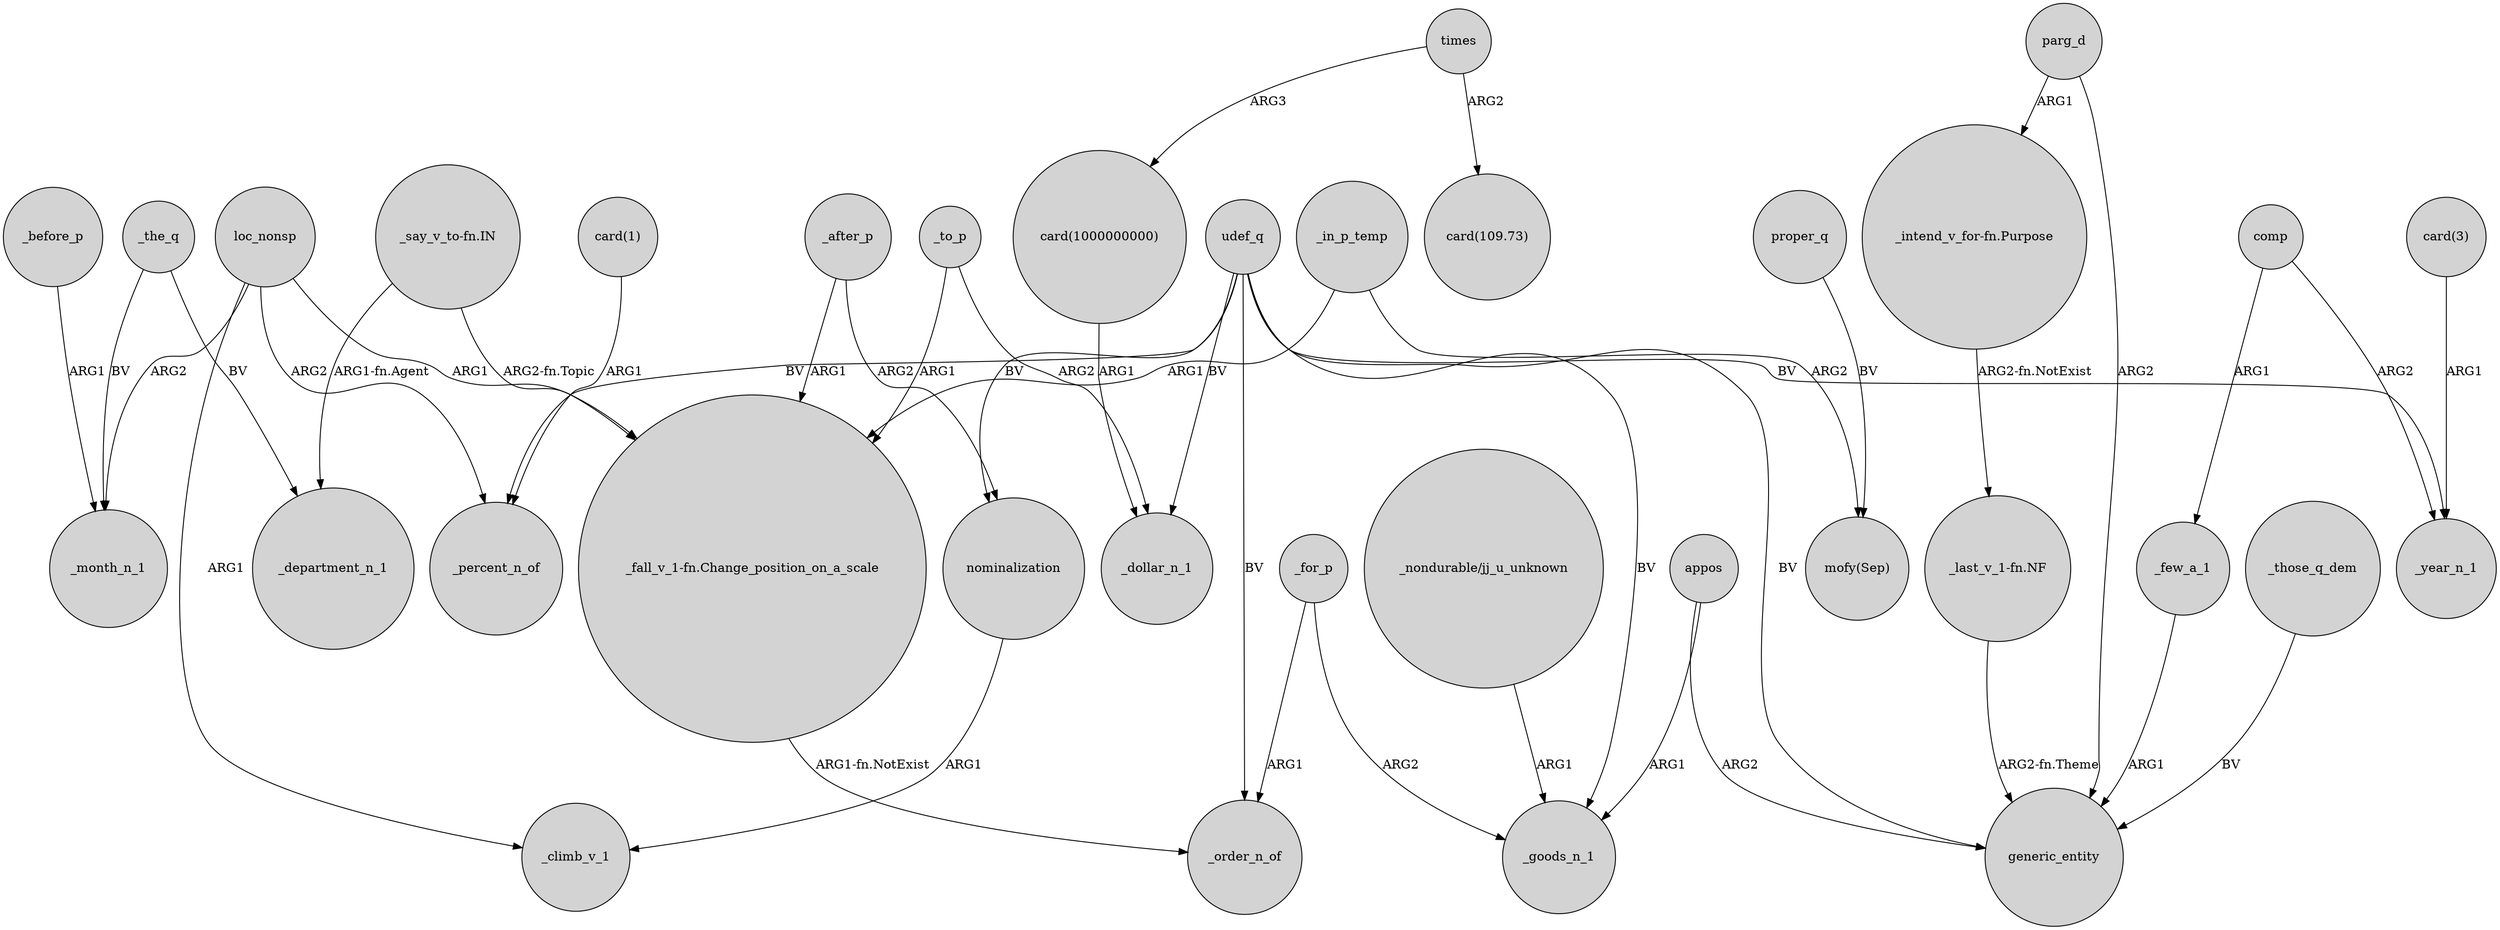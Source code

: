 digraph {
	node [shape=circle style=filled]
	"_say_v_to-fn.IN" -> _department_n_1 [label="ARG1-fn.Agent"]
	"card(1)" -> _percent_n_of [label=ARG1]
	_to_p -> _dollar_n_1 [label=ARG2]
	udef_q -> generic_entity [label=BV]
	udef_q -> _order_n_of [label=BV]
	"_last_v_1-fn.NF" -> generic_entity [label="ARG2-fn.Theme"]
	_before_p -> _month_n_1 [label=ARG1]
	parg_d -> generic_entity [label=ARG2]
	"_nondurable/jj_u_unknown" -> _goods_n_1 [label=ARG1]
	_for_p -> _order_n_of [label=ARG1]
	loc_nonsp -> "_fall_v_1-fn.Change_position_on_a_scale" [label=ARG1]
	appos -> generic_entity [label=ARG2]
	proper_q -> "mofy(Sep)" [label=BV]
	nominalization -> _climb_v_1 [label=ARG1]
	_the_q -> _department_n_1 [label=BV]
	appos -> _goods_n_1 [label=ARG1]
	loc_nonsp -> _climb_v_1 [label=ARG1]
	_for_p -> _goods_n_1 [label=ARG2]
	times -> "card(1000000000)" [label=ARG3]
	comp -> _few_a_1 [label=ARG1]
	parg_d -> "_intend_v_for-fn.Purpose" [label=ARG1]
	"_say_v_to-fn.IN" -> "_fall_v_1-fn.Change_position_on_a_scale" [label="ARG2-fn.Topic"]
	"_intend_v_for-fn.Purpose" -> "_last_v_1-fn.NF" [label="ARG2-fn.NotExist"]
	_the_q -> _month_n_1 [label=BV]
	loc_nonsp -> _percent_n_of [label=ARG2]
	udef_q -> _goods_n_1 [label=BV]
	"_fall_v_1-fn.Change_position_on_a_scale" -> _order_n_of [label="ARG1-fn.NotExist"]
	"card(3)" -> _year_n_1 [label=ARG1]
	udef_q -> nominalization [label=BV]
	_to_p -> "_fall_v_1-fn.Change_position_on_a_scale" [label=ARG1]
	udef_q -> _year_n_1 [label=BV]
	comp -> _year_n_1 [label=ARG2]
	_in_p_temp -> "_fall_v_1-fn.Change_position_on_a_scale" [label=ARG1]
	_after_p -> "_fall_v_1-fn.Change_position_on_a_scale" [label=ARG1]
	udef_q -> _percent_n_of [label=BV]
	"card(1000000000)" -> _dollar_n_1 [label=ARG1]
	loc_nonsp -> _month_n_1 [label=ARG2]
	times -> "card(109.73)" [label=ARG2]
	_after_p -> nominalization [label=ARG2]
	_few_a_1 -> generic_entity [label=ARG1]
	_in_p_temp -> "mofy(Sep)" [label=ARG2]
	_those_q_dem -> generic_entity [label=BV]
	udef_q -> _dollar_n_1 [label=BV]
}
